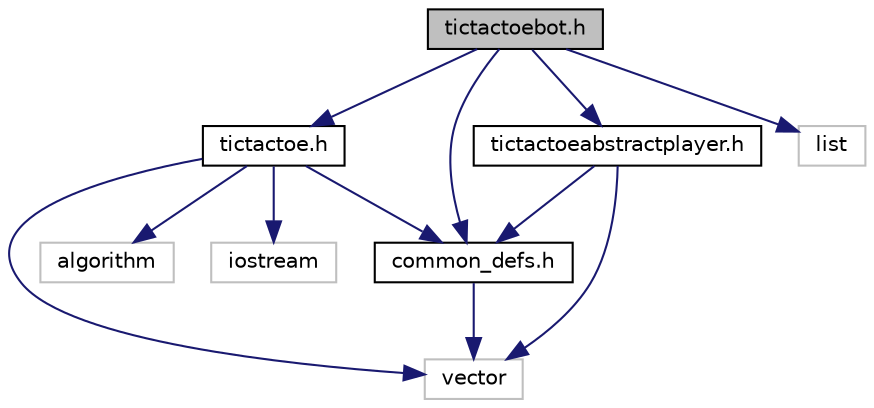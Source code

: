 digraph "tictactoebot.h"
{
  edge [fontname="Helvetica",fontsize="10",labelfontname="Helvetica",labelfontsize="10"];
  node [fontname="Helvetica",fontsize="10",shape=record];
  Node0 [label="tictactoebot.h",height=0.2,width=0.4,color="black", fillcolor="grey75", style="filled", fontcolor="black"];
  Node0 -> Node1 [color="midnightblue",fontsize="10",style="solid"];
  Node1 [label="common_defs.h",height=0.2,width=0.4,color="black", fillcolor="white", style="filled",URL="$common__defs_8h.html"];
  Node1 -> Node2 [color="midnightblue",fontsize="10",style="solid"];
  Node2 [label="vector",height=0.2,width=0.4,color="grey75", fillcolor="white", style="filled"];
  Node0 -> Node3 [color="midnightblue",fontsize="10",style="solid"];
  Node3 [label="tictactoe.h",height=0.2,width=0.4,color="black", fillcolor="white", style="filled",URL="$tictactoe_8h.html"];
  Node3 -> Node1 [color="midnightblue",fontsize="10",style="solid"];
  Node3 -> Node4 [color="midnightblue",fontsize="10",style="solid"];
  Node4 [label="algorithm",height=0.2,width=0.4,color="grey75", fillcolor="white", style="filled"];
  Node3 -> Node5 [color="midnightblue",fontsize="10",style="solid"];
  Node5 [label="iostream",height=0.2,width=0.4,color="grey75", fillcolor="white", style="filled"];
  Node3 -> Node2 [color="midnightblue",fontsize="10",style="solid"];
  Node0 -> Node6 [color="midnightblue",fontsize="10",style="solid"];
  Node6 [label="tictactoeabstractplayer.h",height=0.2,width=0.4,color="black", fillcolor="white", style="filled",URL="$tictactoeabstractplayer_8h.html"];
  Node6 -> Node1 [color="midnightblue",fontsize="10",style="solid"];
  Node6 -> Node2 [color="midnightblue",fontsize="10",style="solid"];
  Node0 -> Node7 [color="midnightblue",fontsize="10",style="solid"];
  Node7 [label="list",height=0.2,width=0.4,color="grey75", fillcolor="white", style="filled"];
}
